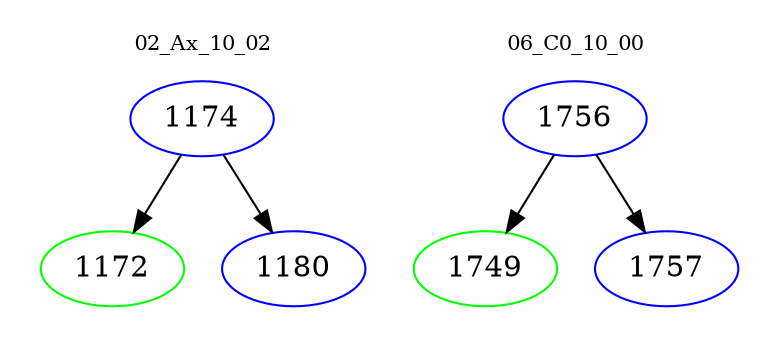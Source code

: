 digraph{
subgraph cluster_0 {
color = white
label = "02_Ax_10_02";
fontsize=10;
T0_1174 [label="1174", color="blue"]
T0_1174 -> T0_1172 [color="black"]
T0_1172 [label="1172", color="green"]
T0_1174 -> T0_1180 [color="black"]
T0_1180 [label="1180", color="blue"]
}
subgraph cluster_1 {
color = white
label = "06_C0_10_00";
fontsize=10;
T1_1756 [label="1756", color="blue"]
T1_1756 -> T1_1749 [color="black"]
T1_1749 [label="1749", color="green"]
T1_1756 -> T1_1757 [color="black"]
T1_1757 [label="1757", color="blue"]
}
}
